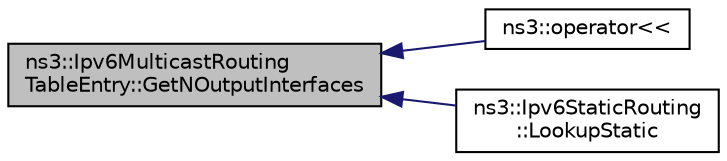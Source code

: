 digraph "ns3::Ipv6MulticastRoutingTableEntry::GetNOutputInterfaces"
{
  edge [fontname="Helvetica",fontsize="10",labelfontname="Helvetica",labelfontsize="10"];
  node [fontname="Helvetica",fontsize="10",shape=record];
  rankdir="LR";
  Node1 [label="ns3::Ipv6MulticastRouting\lTableEntry::GetNOutputInterfaces",height=0.2,width=0.4,color="black", fillcolor="grey75", style="filled", fontcolor="black"];
  Node1 -> Node2 [dir="back",color="midnightblue",fontsize="10",style="solid"];
  Node2 [label="ns3::operator\<\<",height=0.2,width=0.4,color="black", fillcolor="white", style="filled",URL="$d7/d2e/namespacens3.html#a30841a81c3cf6b93f8f5d6358ef4b6a5",tooltip="Stream insertion operator. "];
  Node1 -> Node3 [dir="back",color="midnightblue",fontsize="10",style="solid"];
  Node3 [label="ns3::Ipv6StaticRouting\l::LookupStatic",height=0.2,width=0.4,color="black", fillcolor="white", style="filled",URL="$dc/df9/classns3_1_1Ipv6StaticRouting.html#aad420be705ea418cc3c0481e751d9094",tooltip="Lookup in the multicast forwarding table for destination. "];
}
